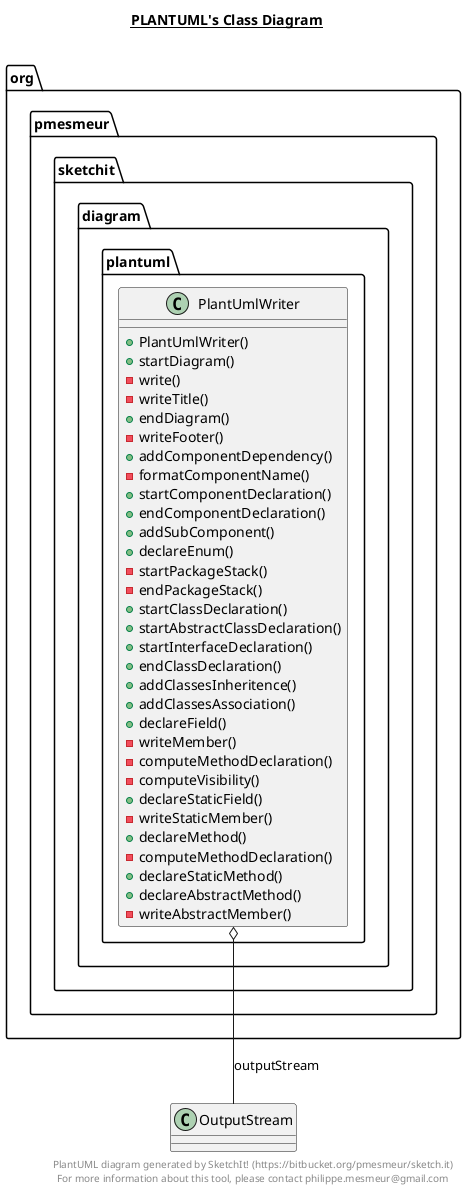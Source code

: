 @startuml

title __PLANTUML's Class Diagram__\n

package org.pmesmeur.sketchit {
package org.pmesmeur.sketchit.diagram {
package org.pmesmeur.sketchit.diagram.plantuml {
class PlantUmlWriter {
  + PlantUmlWriter()
  + startDiagram()
  - write()
  - writeTitle()
  + endDiagram()
  - writeFooter()
  + addComponentDependency()
  - formatComponentName()
  + startComponentDeclaration()
  + endComponentDeclaration()
  + addSubComponent()
  + declareEnum()
  - startPackageStack()
  - endPackageStack()
  + startClassDeclaration()
  + startAbstractClassDeclaration()
  + startInterfaceDeclaration()
  + endClassDeclaration()
  + addClassesInheritence()
  + addClassesAssociation()
  + declareField()
  - writeMember()
  - computeMethodDeclaration()
  - computeVisibility()
  + declareStaticField()
  - writeStaticMember()
  + declareMethod()
  - computeMethodDeclaration()
  + declareStaticMethod()
  + declareAbstractMethod()
  - writeAbstractMember()
}
}
}
}


PlantUmlWriter o-- OutputStream : outputStream

right footer
PlantUML diagram generated by SketchIt! (https://bitbucket.org/pmesmeur/sketch.it)
For more information about this tool, please contact philippe.mesmeur@gmail.com
endfooter

@enduml
